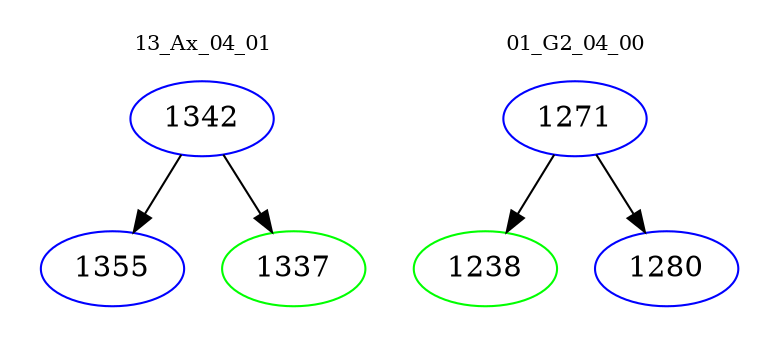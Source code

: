 digraph{
subgraph cluster_0 {
color = white
label = "13_Ax_04_01";
fontsize=10;
T0_1342 [label="1342", color="blue"]
T0_1342 -> T0_1355 [color="black"]
T0_1355 [label="1355", color="blue"]
T0_1342 -> T0_1337 [color="black"]
T0_1337 [label="1337", color="green"]
}
subgraph cluster_1 {
color = white
label = "01_G2_04_00";
fontsize=10;
T1_1271 [label="1271", color="blue"]
T1_1271 -> T1_1238 [color="black"]
T1_1238 [label="1238", color="green"]
T1_1271 -> T1_1280 [color="black"]
T1_1280 [label="1280", color="blue"]
}
}
